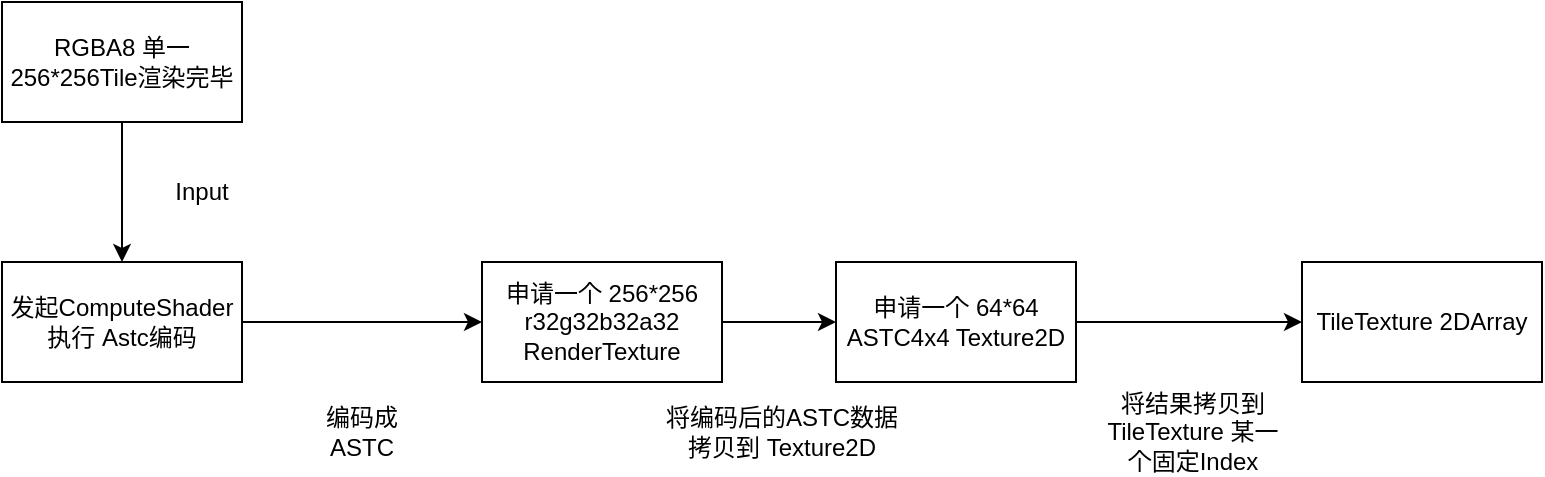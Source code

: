 <mxfile version="26.1.0">
  <diagram name="第 1 页" id="-K6S25orHFyxIdPImdLN">
    <mxGraphModel dx="1434" dy="772" grid="1" gridSize="10" guides="1" tooltips="1" connect="1" arrows="1" fold="1" page="1" pageScale="1" pageWidth="827" pageHeight="1169" math="0" shadow="0">
      <root>
        <mxCell id="0" />
        <mxCell id="1" parent="0" />
        <mxCell id="M7dMgFpauCtUiVN4xOWz-23" value="" style="edgeStyle=orthogonalEdgeStyle;rounded=0;orthogonalLoop=1;jettySize=auto;html=1;" edge="1" parent="1" source="M7dMgFpauCtUiVN4xOWz-6" target="M7dMgFpauCtUiVN4xOWz-11">
          <mxGeometry relative="1" as="geometry" />
        </mxCell>
        <mxCell id="M7dMgFpauCtUiVN4xOWz-6" value="RGBA8 单一256*256Tile渲染完毕" style="rounded=0;whiteSpace=wrap;html=1;" vertex="1" parent="1">
          <mxGeometry x="40" y="70" width="120" height="60" as="geometry" />
        </mxCell>
        <mxCell id="M7dMgFpauCtUiVN4xOWz-26" style="edgeStyle=orthogonalEdgeStyle;rounded=0;orthogonalLoop=1;jettySize=auto;html=1;entryX=0;entryY=0.5;entryDx=0;entryDy=0;" edge="1" parent="1" source="M7dMgFpauCtUiVN4xOWz-7" target="M7dMgFpauCtUiVN4xOWz-9">
          <mxGeometry relative="1" as="geometry" />
        </mxCell>
        <mxCell id="M7dMgFpauCtUiVN4xOWz-7" value="申请一个 256*256 r32g32b32a32 RenderTexture" style="whiteSpace=wrap;html=1;rounded=0;" vertex="1" parent="1">
          <mxGeometry x="280" y="200" width="120" height="60" as="geometry" />
        </mxCell>
        <mxCell id="M7dMgFpauCtUiVN4xOWz-18" value="" style="edgeStyle=orthogonalEdgeStyle;rounded=0;orthogonalLoop=1;jettySize=auto;html=1;" edge="1" parent="1" source="M7dMgFpauCtUiVN4xOWz-9" target="M7dMgFpauCtUiVN4xOWz-17">
          <mxGeometry relative="1" as="geometry" />
        </mxCell>
        <mxCell id="M7dMgFpauCtUiVN4xOWz-9" value="申请一个 64*64 ASTC4x4 Texture2D" style="whiteSpace=wrap;html=1;rounded=0;" vertex="1" parent="1">
          <mxGeometry x="457" y="200" width="120" height="60" as="geometry" />
        </mxCell>
        <mxCell id="M7dMgFpauCtUiVN4xOWz-24" style="edgeStyle=orthogonalEdgeStyle;rounded=0;orthogonalLoop=1;jettySize=auto;html=1;" edge="1" parent="1" source="M7dMgFpauCtUiVN4xOWz-11" target="M7dMgFpauCtUiVN4xOWz-7">
          <mxGeometry relative="1" as="geometry" />
        </mxCell>
        <mxCell id="M7dMgFpauCtUiVN4xOWz-11" value="发起ComputeShader 执行 Astc编码" style="rounded=0;whiteSpace=wrap;html=1;" vertex="1" parent="1">
          <mxGeometry x="40" y="200" width="120" height="60" as="geometry" />
        </mxCell>
        <mxCell id="M7dMgFpauCtUiVN4xOWz-14" value="Input" style="text;html=1;align=center;verticalAlign=middle;whiteSpace=wrap;rounded=0;" vertex="1" parent="1">
          <mxGeometry x="110" y="150" width="60" height="30" as="geometry" />
        </mxCell>
        <mxCell id="M7dMgFpauCtUiVN4xOWz-16" value="将编码后的ASTC数据拷贝到 Texture2D" style="text;html=1;align=center;verticalAlign=middle;whiteSpace=wrap;rounded=0;" vertex="1" parent="1">
          <mxGeometry x="370" y="270" width="120" height="30" as="geometry" />
        </mxCell>
        <mxCell id="M7dMgFpauCtUiVN4xOWz-17" value="TileTexture 2DArray" style="whiteSpace=wrap;html=1;rounded=0;" vertex="1" parent="1">
          <mxGeometry x="690" y="200" width="120" height="60" as="geometry" />
        </mxCell>
        <mxCell id="M7dMgFpauCtUiVN4xOWz-20" value="将结果拷贝到TileTexture 某一个固定Index" style="text;html=1;align=center;verticalAlign=middle;whiteSpace=wrap;rounded=0;" vertex="1" parent="1">
          <mxGeometry x="590" y="270" width="91" height="30" as="geometry" />
        </mxCell>
        <mxCell id="M7dMgFpauCtUiVN4xOWz-25" value="编码成ASTC" style="text;html=1;align=center;verticalAlign=middle;whiteSpace=wrap;rounded=0;" vertex="1" parent="1">
          <mxGeometry x="190" y="270" width="60" height="30" as="geometry" />
        </mxCell>
      </root>
    </mxGraphModel>
  </diagram>
</mxfile>
